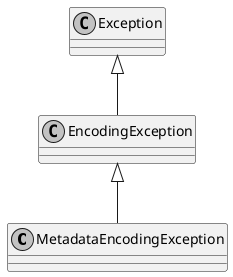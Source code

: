 @startuml
skinparam monochrome true
skinparam classAttributeIconSize 0

class MetadataEncodingException {
}
EncodingException <|-- MetadataEncodingException
Exception <|-- EncodingException
@enduml
